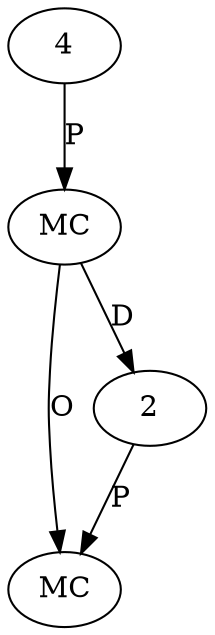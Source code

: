 digraph "AUG" {

  1 [ label="MC" s="toHexString()" t="Integer" l="166" ];
  2 [ t="UNKNOWN" n="dummy_" ];
  3 [ label="MC" s="identityHashCode()" t="System" l="166" ];
  4 [ t="Integer" n="val" ];
  3 -> 1 [ label="O" ];
  2 -> 1 [ label="P" ];
  3 -> 2 [ label="D" ];
  4 -> 3 [ label="P" ];
}
